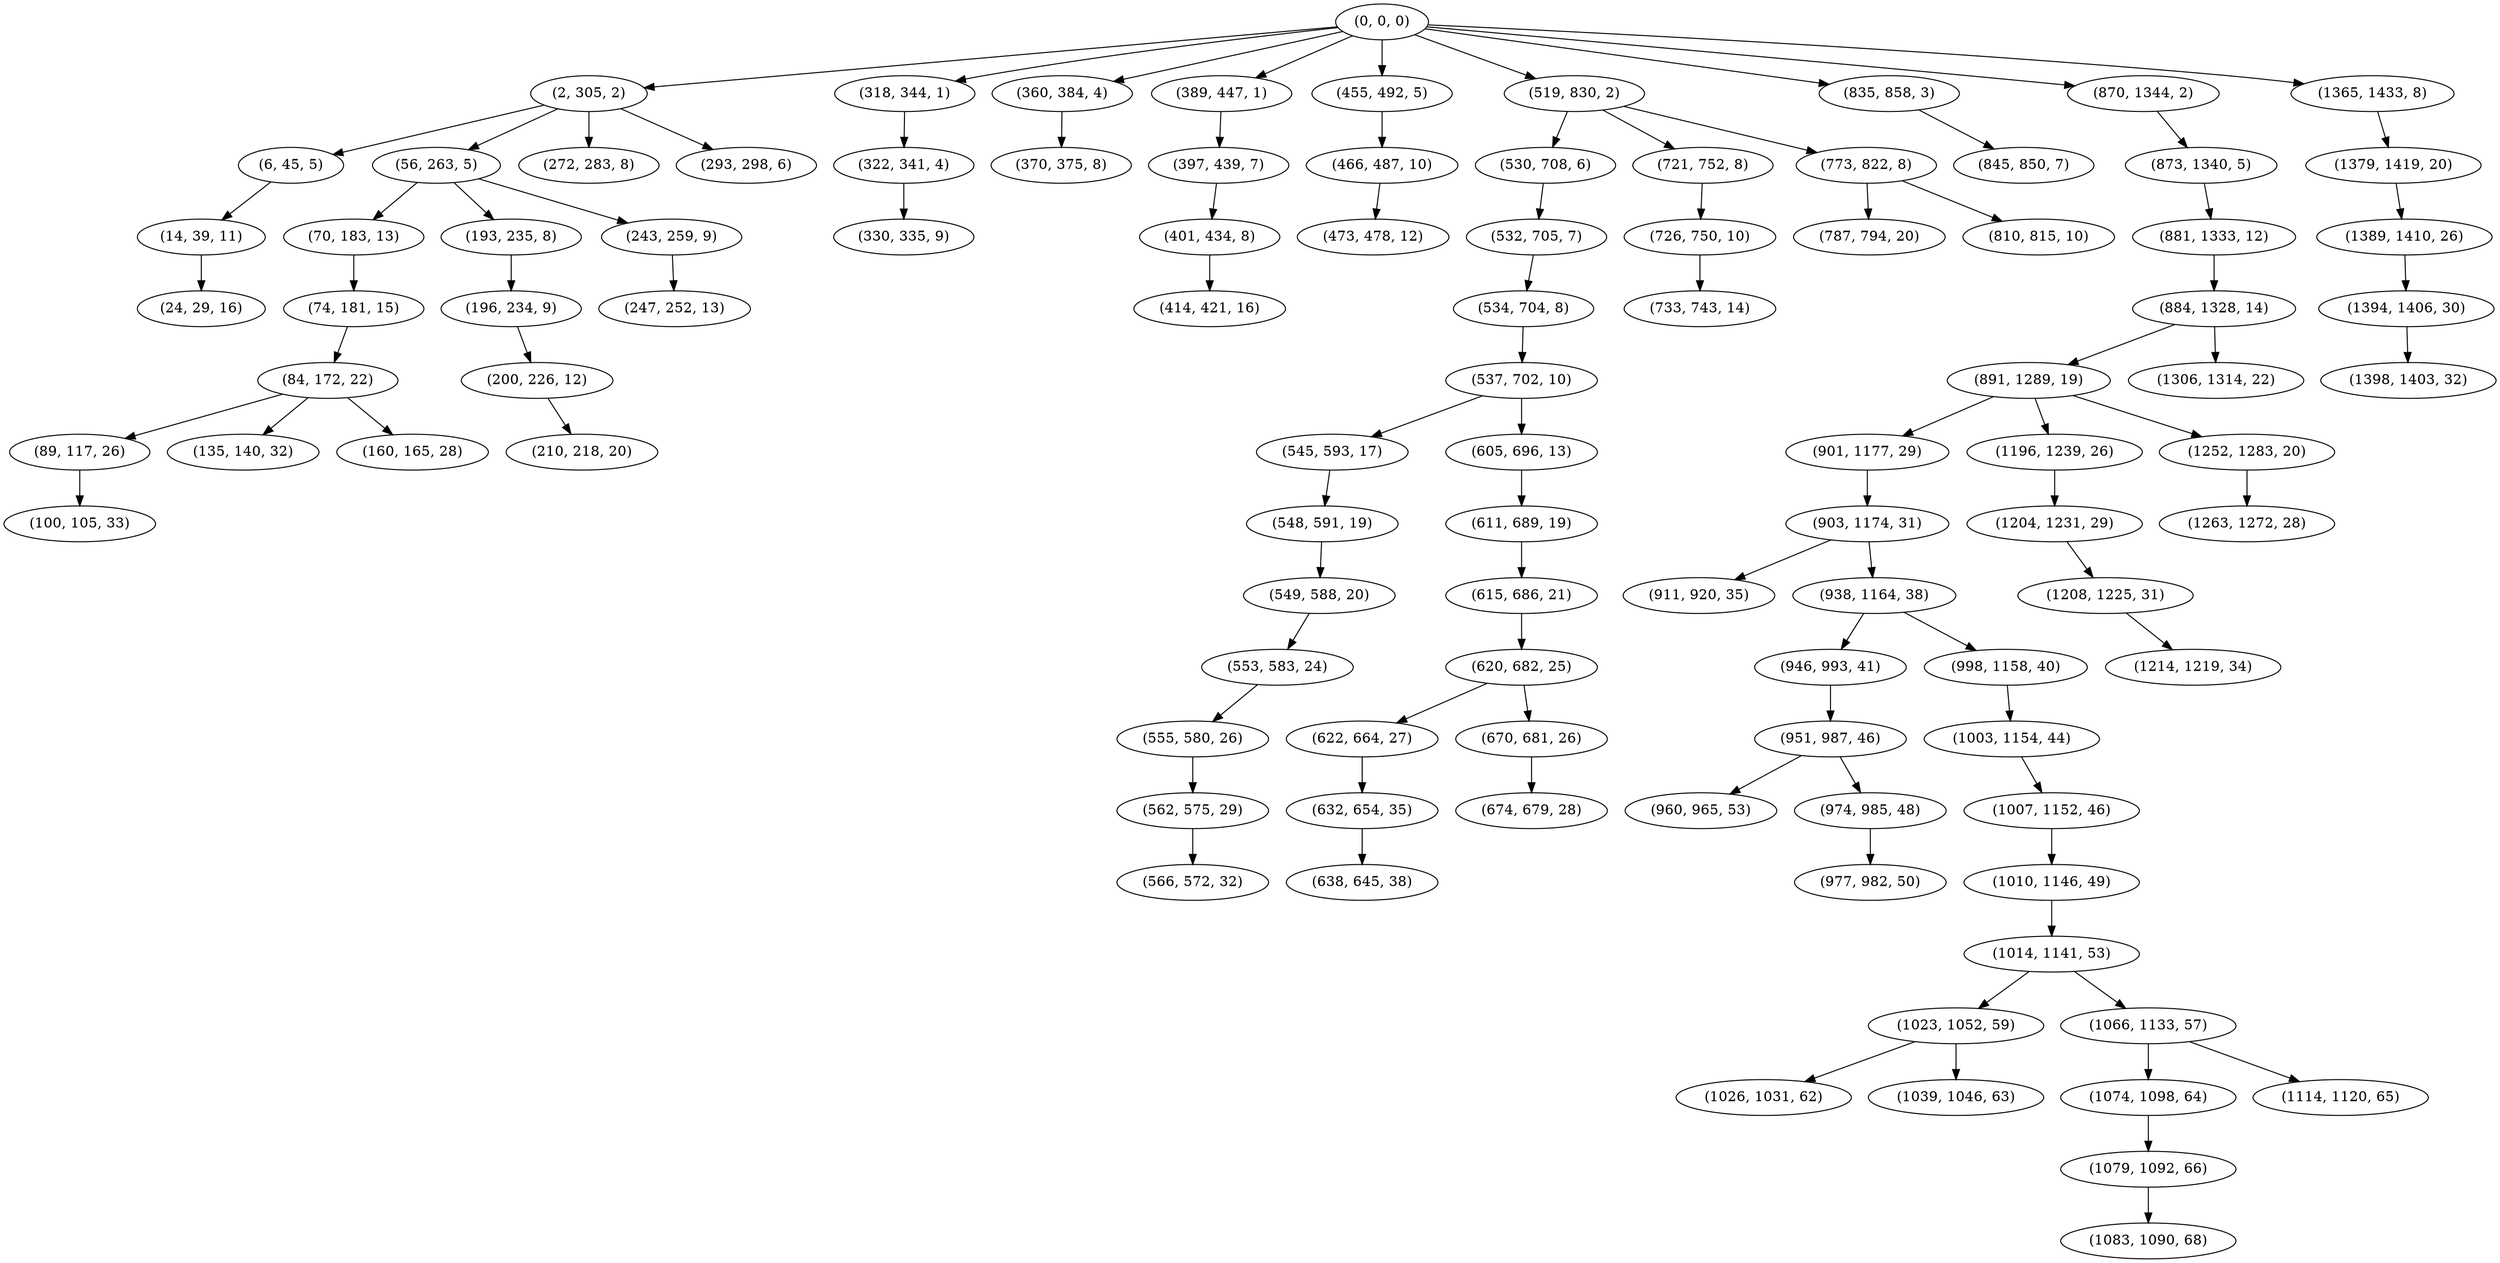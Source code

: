 digraph tree {
    "(0, 0, 0)";
    "(2, 305, 2)";
    "(6, 45, 5)";
    "(14, 39, 11)";
    "(24, 29, 16)";
    "(56, 263, 5)";
    "(70, 183, 13)";
    "(74, 181, 15)";
    "(84, 172, 22)";
    "(89, 117, 26)";
    "(100, 105, 33)";
    "(135, 140, 32)";
    "(160, 165, 28)";
    "(193, 235, 8)";
    "(196, 234, 9)";
    "(200, 226, 12)";
    "(210, 218, 20)";
    "(243, 259, 9)";
    "(247, 252, 13)";
    "(272, 283, 8)";
    "(293, 298, 6)";
    "(318, 344, 1)";
    "(322, 341, 4)";
    "(330, 335, 9)";
    "(360, 384, 4)";
    "(370, 375, 8)";
    "(389, 447, 1)";
    "(397, 439, 7)";
    "(401, 434, 8)";
    "(414, 421, 16)";
    "(455, 492, 5)";
    "(466, 487, 10)";
    "(473, 478, 12)";
    "(519, 830, 2)";
    "(530, 708, 6)";
    "(532, 705, 7)";
    "(534, 704, 8)";
    "(537, 702, 10)";
    "(545, 593, 17)";
    "(548, 591, 19)";
    "(549, 588, 20)";
    "(553, 583, 24)";
    "(555, 580, 26)";
    "(562, 575, 29)";
    "(566, 572, 32)";
    "(605, 696, 13)";
    "(611, 689, 19)";
    "(615, 686, 21)";
    "(620, 682, 25)";
    "(622, 664, 27)";
    "(632, 654, 35)";
    "(638, 645, 38)";
    "(670, 681, 26)";
    "(674, 679, 28)";
    "(721, 752, 8)";
    "(726, 750, 10)";
    "(733, 743, 14)";
    "(773, 822, 8)";
    "(787, 794, 20)";
    "(810, 815, 10)";
    "(835, 858, 3)";
    "(845, 850, 7)";
    "(870, 1344, 2)";
    "(873, 1340, 5)";
    "(881, 1333, 12)";
    "(884, 1328, 14)";
    "(891, 1289, 19)";
    "(901, 1177, 29)";
    "(903, 1174, 31)";
    "(911, 920, 35)";
    "(938, 1164, 38)";
    "(946, 993, 41)";
    "(951, 987, 46)";
    "(960, 965, 53)";
    "(974, 985, 48)";
    "(977, 982, 50)";
    "(998, 1158, 40)";
    "(1003, 1154, 44)";
    "(1007, 1152, 46)";
    "(1010, 1146, 49)";
    "(1014, 1141, 53)";
    "(1023, 1052, 59)";
    "(1026, 1031, 62)";
    "(1039, 1046, 63)";
    "(1066, 1133, 57)";
    "(1074, 1098, 64)";
    "(1079, 1092, 66)";
    "(1083, 1090, 68)";
    "(1114, 1120, 65)";
    "(1196, 1239, 26)";
    "(1204, 1231, 29)";
    "(1208, 1225, 31)";
    "(1214, 1219, 34)";
    "(1252, 1283, 20)";
    "(1263, 1272, 28)";
    "(1306, 1314, 22)";
    "(1365, 1433, 8)";
    "(1379, 1419, 20)";
    "(1389, 1410, 26)";
    "(1394, 1406, 30)";
    "(1398, 1403, 32)";
    "(0, 0, 0)" -> "(2, 305, 2)";
    "(0, 0, 0)" -> "(318, 344, 1)";
    "(0, 0, 0)" -> "(360, 384, 4)";
    "(0, 0, 0)" -> "(389, 447, 1)";
    "(0, 0, 0)" -> "(455, 492, 5)";
    "(0, 0, 0)" -> "(519, 830, 2)";
    "(0, 0, 0)" -> "(835, 858, 3)";
    "(0, 0, 0)" -> "(870, 1344, 2)";
    "(0, 0, 0)" -> "(1365, 1433, 8)";
    "(2, 305, 2)" -> "(6, 45, 5)";
    "(2, 305, 2)" -> "(56, 263, 5)";
    "(2, 305, 2)" -> "(272, 283, 8)";
    "(2, 305, 2)" -> "(293, 298, 6)";
    "(6, 45, 5)" -> "(14, 39, 11)";
    "(14, 39, 11)" -> "(24, 29, 16)";
    "(56, 263, 5)" -> "(70, 183, 13)";
    "(56, 263, 5)" -> "(193, 235, 8)";
    "(56, 263, 5)" -> "(243, 259, 9)";
    "(70, 183, 13)" -> "(74, 181, 15)";
    "(74, 181, 15)" -> "(84, 172, 22)";
    "(84, 172, 22)" -> "(89, 117, 26)";
    "(84, 172, 22)" -> "(135, 140, 32)";
    "(84, 172, 22)" -> "(160, 165, 28)";
    "(89, 117, 26)" -> "(100, 105, 33)";
    "(193, 235, 8)" -> "(196, 234, 9)";
    "(196, 234, 9)" -> "(200, 226, 12)";
    "(200, 226, 12)" -> "(210, 218, 20)";
    "(243, 259, 9)" -> "(247, 252, 13)";
    "(318, 344, 1)" -> "(322, 341, 4)";
    "(322, 341, 4)" -> "(330, 335, 9)";
    "(360, 384, 4)" -> "(370, 375, 8)";
    "(389, 447, 1)" -> "(397, 439, 7)";
    "(397, 439, 7)" -> "(401, 434, 8)";
    "(401, 434, 8)" -> "(414, 421, 16)";
    "(455, 492, 5)" -> "(466, 487, 10)";
    "(466, 487, 10)" -> "(473, 478, 12)";
    "(519, 830, 2)" -> "(530, 708, 6)";
    "(519, 830, 2)" -> "(721, 752, 8)";
    "(519, 830, 2)" -> "(773, 822, 8)";
    "(530, 708, 6)" -> "(532, 705, 7)";
    "(532, 705, 7)" -> "(534, 704, 8)";
    "(534, 704, 8)" -> "(537, 702, 10)";
    "(537, 702, 10)" -> "(545, 593, 17)";
    "(537, 702, 10)" -> "(605, 696, 13)";
    "(545, 593, 17)" -> "(548, 591, 19)";
    "(548, 591, 19)" -> "(549, 588, 20)";
    "(549, 588, 20)" -> "(553, 583, 24)";
    "(553, 583, 24)" -> "(555, 580, 26)";
    "(555, 580, 26)" -> "(562, 575, 29)";
    "(562, 575, 29)" -> "(566, 572, 32)";
    "(605, 696, 13)" -> "(611, 689, 19)";
    "(611, 689, 19)" -> "(615, 686, 21)";
    "(615, 686, 21)" -> "(620, 682, 25)";
    "(620, 682, 25)" -> "(622, 664, 27)";
    "(620, 682, 25)" -> "(670, 681, 26)";
    "(622, 664, 27)" -> "(632, 654, 35)";
    "(632, 654, 35)" -> "(638, 645, 38)";
    "(670, 681, 26)" -> "(674, 679, 28)";
    "(721, 752, 8)" -> "(726, 750, 10)";
    "(726, 750, 10)" -> "(733, 743, 14)";
    "(773, 822, 8)" -> "(787, 794, 20)";
    "(773, 822, 8)" -> "(810, 815, 10)";
    "(835, 858, 3)" -> "(845, 850, 7)";
    "(870, 1344, 2)" -> "(873, 1340, 5)";
    "(873, 1340, 5)" -> "(881, 1333, 12)";
    "(881, 1333, 12)" -> "(884, 1328, 14)";
    "(884, 1328, 14)" -> "(891, 1289, 19)";
    "(884, 1328, 14)" -> "(1306, 1314, 22)";
    "(891, 1289, 19)" -> "(901, 1177, 29)";
    "(891, 1289, 19)" -> "(1196, 1239, 26)";
    "(891, 1289, 19)" -> "(1252, 1283, 20)";
    "(901, 1177, 29)" -> "(903, 1174, 31)";
    "(903, 1174, 31)" -> "(911, 920, 35)";
    "(903, 1174, 31)" -> "(938, 1164, 38)";
    "(938, 1164, 38)" -> "(946, 993, 41)";
    "(938, 1164, 38)" -> "(998, 1158, 40)";
    "(946, 993, 41)" -> "(951, 987, 46)";
    "(951, 987, 46)" -> "(960, 965, 53)";
    "(951, 987, 46)" -> "(974, 985, 48)";
    "(974, 985, 48)" -> "(977, 982, 50)";
    "(998, 1158, 40)" -> "(1003, 1154, 44)";
    "(1003, 1154, 44)" -> "(1007, 1152, 46)";
    "(1007, 1152, 46)" -> "(1010, 1146, 49)";
    "(1010, 1146, 49)" -> "(1014, 1141, 53)";
    "(1014, 1141, 53)" -> "(1023, 1052, 59)";
    "(1014, 1141, 53)" -> "(1066, 1133, 57)";
    "(1023, 1052, 59)" -> "(1026, 1031, 62)";
    "(1023, 1052, 59)" -> "(1039, 1046, 63)";
    "(1066, 1133, 57)" -> "(1074, 1098, 64)";
    "(1066, 1133, 57)" -> "(1114, 1120, 65)";
    "(1074, 1098, 64)" -> "(1079, 1092, 66)";
    "(1079, 1092, 66)" -> "(1083, 1090, 68)";
    "(1196, 1239, 26)" -> "(1204, 1231, 29)";
    "(1204, 1231, 29)" -> "(1208, 1225, 31)";
    "(1208, 1225, 31)" -> "(1214, 1219, 34)";
    "(1252, 1283, 20)" -> "(1263, 1272, 28)";
    "(1365, 1433, 8)" -> "(1379, 1419, 20)";
    "(1379, 1419, 20)" -> "(1389, 1410, 26)";
    "(1389, 1410, 26)" -> "(1394, 1406, 30)";
    "(1394, 1406, 30)" -> "(1398, 1403, 32)";
}
